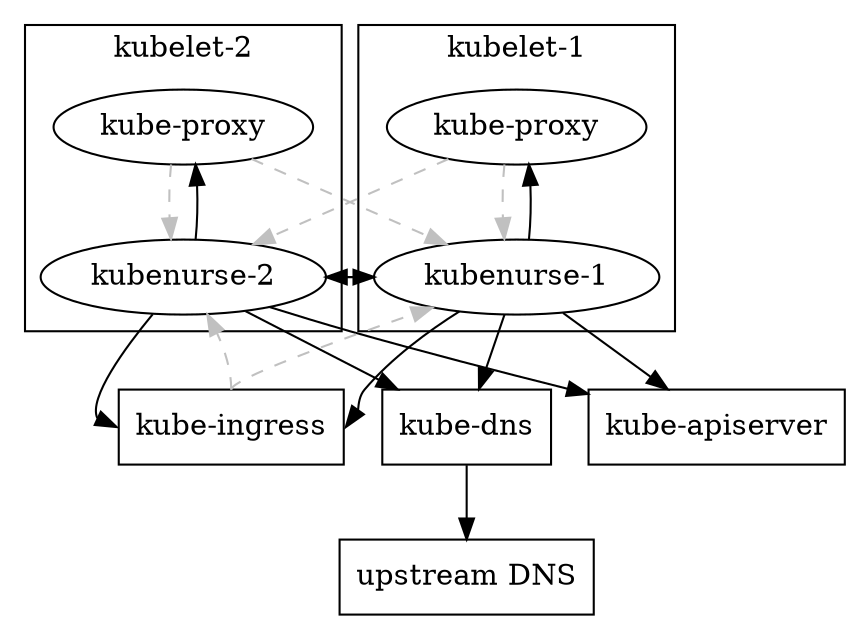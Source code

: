 digraph G {
	subgraph clusterNode1 {
		label = "kubelet-1"

		kubeProxy1 [label="kube-proxy"]
		kubeNurse1 [label="kubenurse-1"]
		kubeNurse1 -> kubeProxy1
	}

	subgraph clusterNode2 {
		label = "kubelet-2"

		kubeProxy2 [label="kube-proxy"]
		kubeNurse2 [label="kubenurse-2"]
		kubeNurse2 -> kubeProxy2
	}

	// kubenurse to kubenurse
	kubeNurse1 -> kubeNurse2
	kubeNurse2 -> kubeNurse1

	// DNS resolution
	kubeDNS [shape="box", label="kube-dns"]
	kubeNurse1 -> kubeDNS
	kubeNurse2 -> kubeDNS
	DNSUpstream [shape="box", label="upstream DNS"]
	kubeDNS -> DNSUpstream

	// kube-apiserver
	kubeAPI [shape="box", label="kube-apiserver"]
	kubeNurse1 -> kubeAPI
	kubeNurse2 -> kubeAPI

	// kube-proxies are loadbalancing to the SVC EPs
	kubeProxy2 -> kubeNurse1 [color=grey,style=dashed]
	kubeProxy2 -> kubeNurse2 [color=grey,style=dashed]
	kubeProxy1 -> kubeNurse1 [color=grey,style=dashed]
	kubeProxy1 -> kubeNurse2 [color=grey,style=dashed]

	ingress [shape=box, label="kube-ingress"]

	// ingresses usually skip the SVC and connect directly to the EP
	ingress:n -> kubeNurse1 [color=grey,style=dashed]
	ingress:n -> kubeNurse2 [color=grey,style=dashed]
	kubeNurse1 -> ingress:e
	kubeNurse2 -> ingress:w
}
